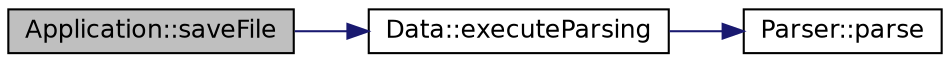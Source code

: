 digraph "Application::saveFile"
{
 // INTERACTIVE_SVG=YES
  edge [fontname="Helvetica",fontsize="12",labelfontname="Helvetica",labelfontsize="12"];
  node [fontname="Helvetica",fontsize="12",shape=record];
  rankdir="LR";
  Node1 [label="Application::saveFile",height=0.2,width=0.4,color="black", fillcolor="grey75", style="filled" fontcolor="black"];
  Node1 -> Node2 [color="midnightblue",fontsize="12",style="solid",fontname="Helvetica"];
  Node2 [label="Data::executeParsing",height=0.2,width=0.4,color="black", fillcolor="white", style="filled",URL="$a00002.html#a45e4e0eb52a1bcf3b2bdbd689fbd028a"];
  Node2 -> Node3 [color="midnightblue",fontsize="12",style="solid",fontname="Helvetica"];
  Node3 [label="Parser::parse",height=0.2,width=0.4,color="black", fillcolor="white", style="filled",URL="$a00006.html#a90e042f690678f2604512890c71044bc",tooltip="Parsing Function. "];
}
